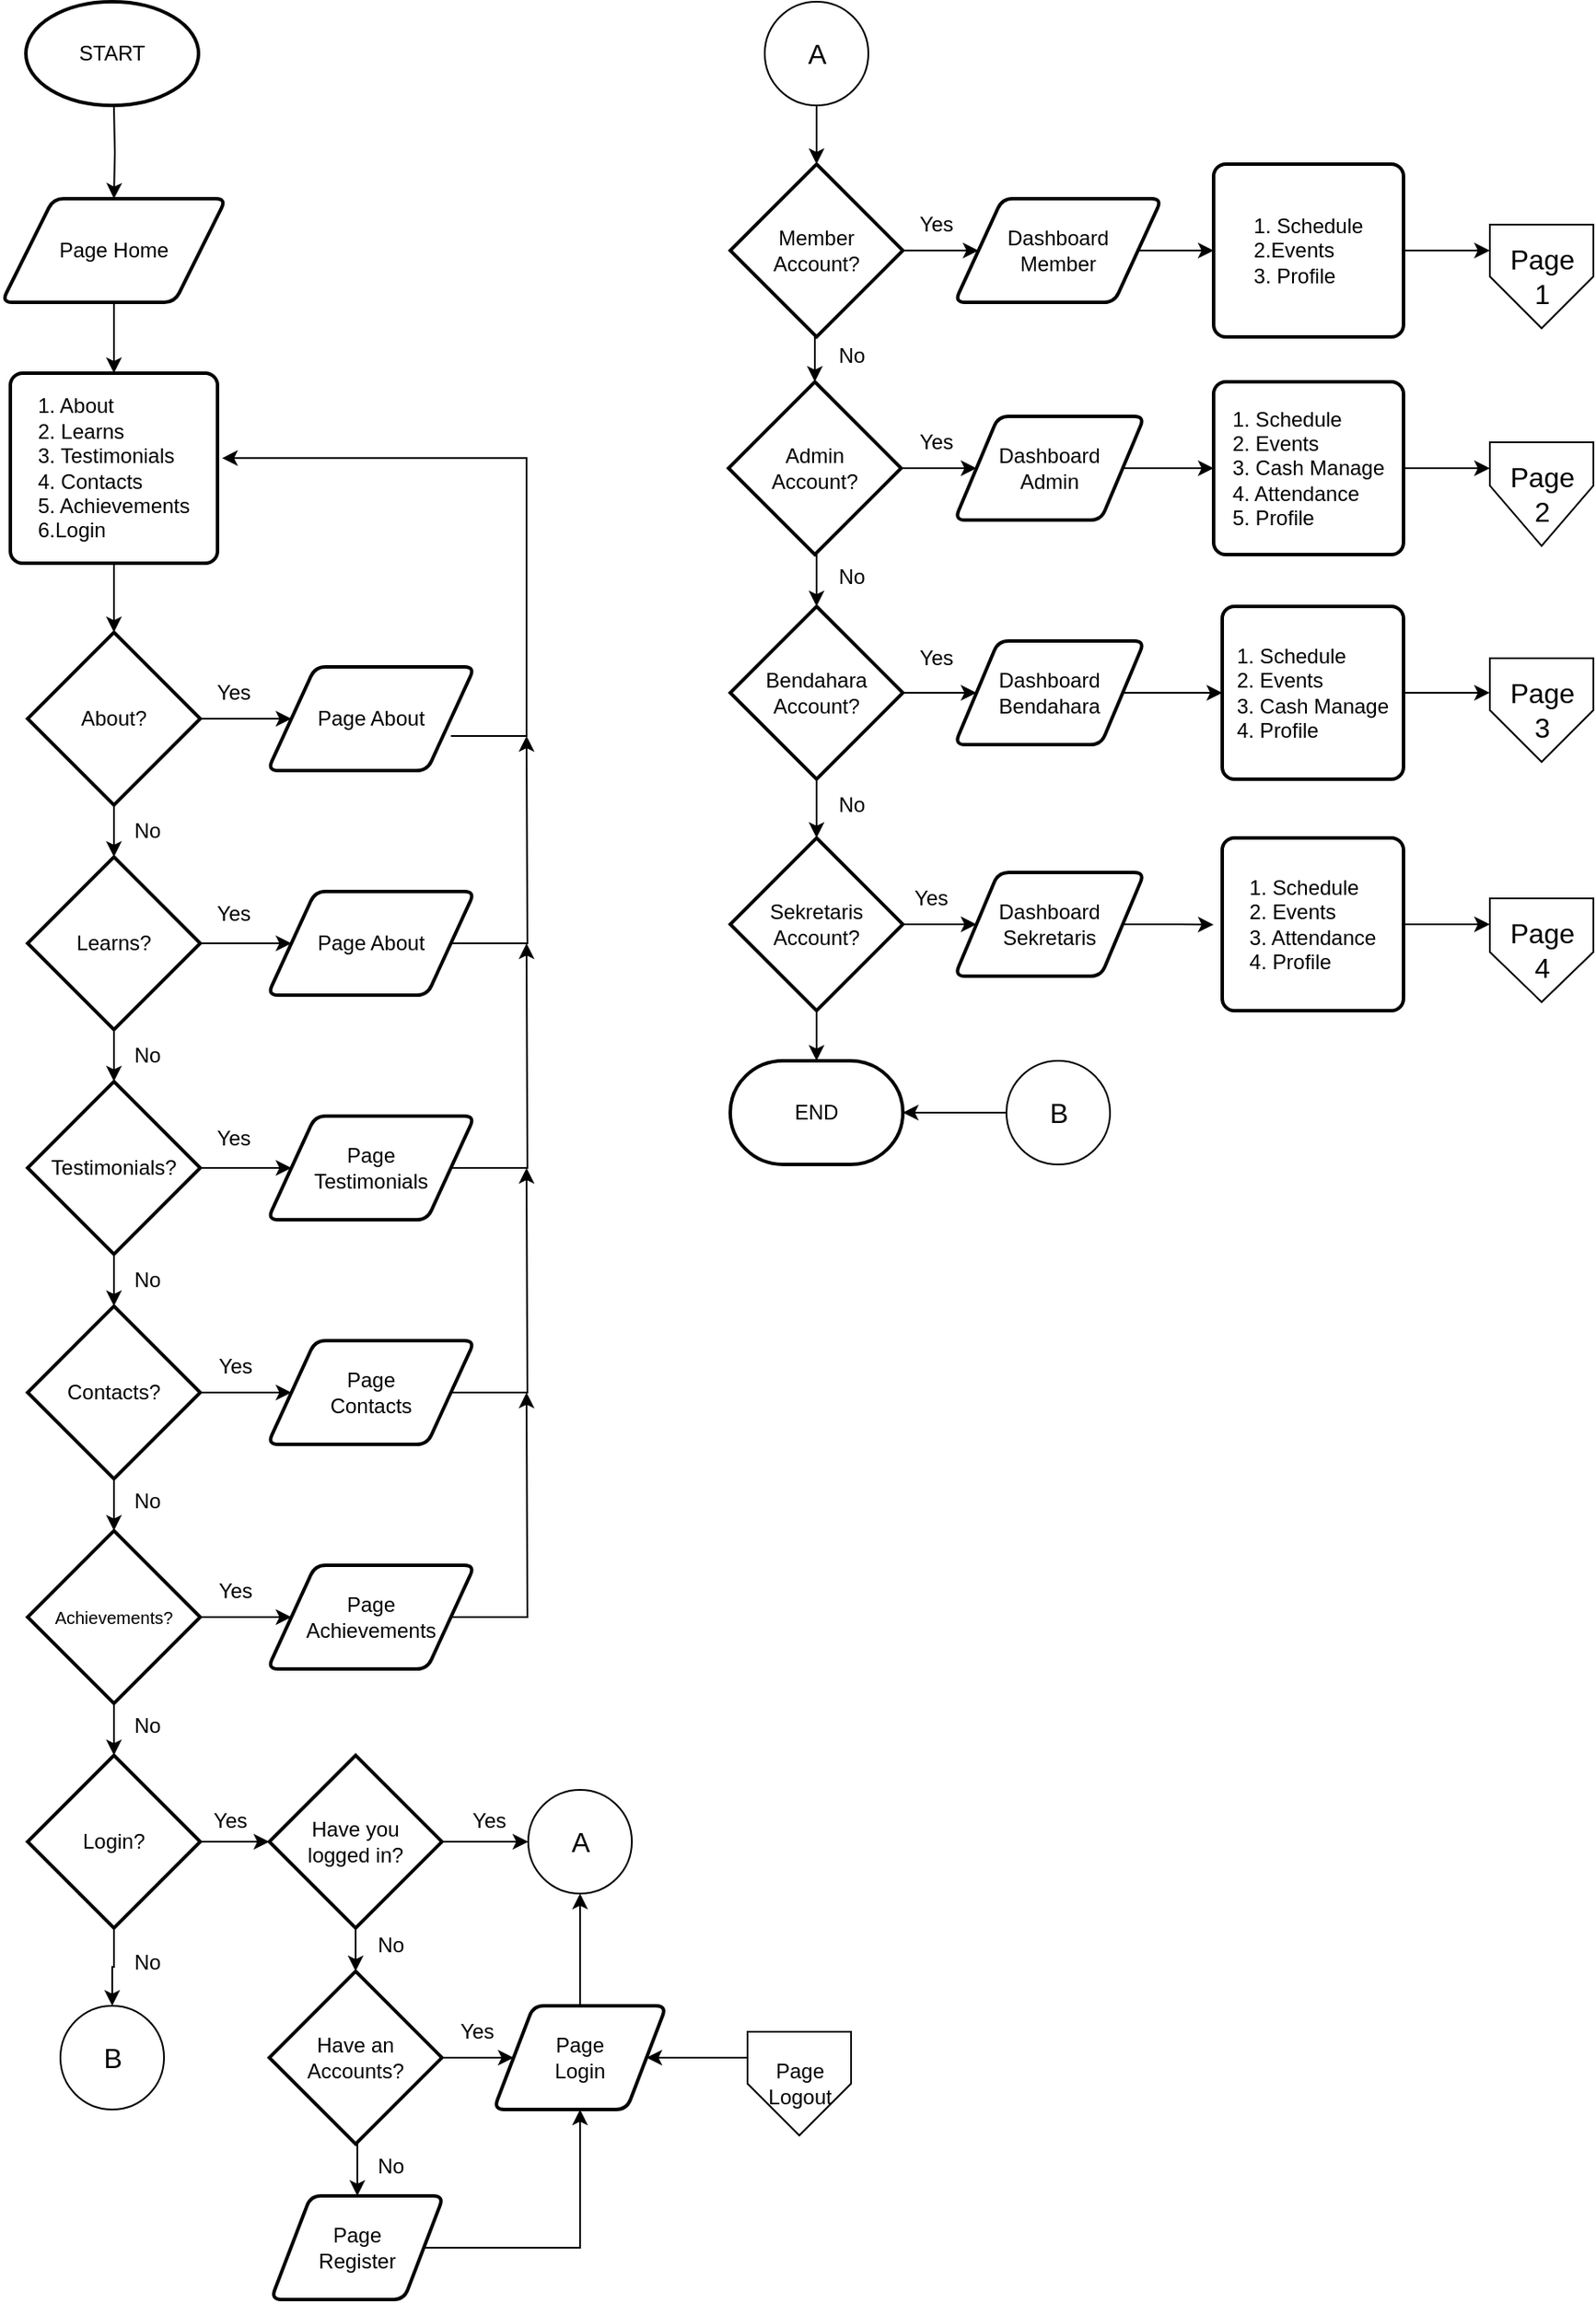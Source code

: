 <mxfile version="24.7.6">
  <diagram name="Page-1" id="wOFecBDlJIVbzIcXYYMD">
    <mxGraphModel dx="1000" dy="582" grid="1" gridSize="10" guides="1" tooltips="1" connect="1" arrows="0" fold="1" page="1" pageScale="1" pageWidth="1169" pageHeight="1654" background="none" math="0" shadow="0">
      <root>
        <mxCell id="0" />
        <mxCell id="1" parent="0" />
        <mxCell id="Z7GuNcyc4GhH8mUC39YF-6" value="" style="edgeStyle=orthogonalEdgeStyle;rounded=0;orthogonalLoop=1;jettySize=auto;html=1;labelBorderColor=none;" parent="1" target="Z7GuNcyc4GhH8mUC39YF-3" edge="1">
          <mxGeometry relative="1" as="geometry">
            <mxPoint x="188" y="220" as="sourcePoint" />
          </mxGeometry>
        </mxCell>
        <mxCell id="Z7GuNcyc4GhH8mUC39YF-1" value="START" style="strokeWidth=2;html=1;shape=mxgraph.flowchart.start_1;whiteSpace=wrap;labelBorderColor=none;" parent="1" vertex="1">
          <mxGeometry x="137" y="160" width="100" height="60" as="geometry" />
        </mxCell>
        <mxCell id="Z7GuNcyc4GhH8mUC39YF-5" value="" style="edgeStyle=orthogonalEdgeStyle;rounded=0;orthogonalLoop=1;jettySize=auto;html=1;labelBorderColor=none;" parent="1" source="Z7GuNcyc4GhH8mUC39YF-3" target="Z7GuNcyc4GhH8mUC39YF-4" edge="1">
          <mxGeometry relative="1" as="geometry" />
        </mxCell>
        <mxCell id="Z7GuNcyc4GhH8mUC39YF-3" value="Page Home" style="shape=parallelogram;html=1;strokeWidth=2;perimeter=parallelogramPerimeter;whiteSpace=wrap;rounded=1;arcSize=12;size=0.23;labelBorderColor=none;" parent="1" vertex="1">
          <mxGeometry x="123" y="274" width="130" height="60" as="geometry" />
        </mxCell>
        <mxCell id="Z7GuNcyc4GhH8mUC39YF-8" value="" style="edgeStyle=orthogonalEdgeStyle;rounded=0;orthogonalLoop=1;jettySize=auto;html=1;labelBorderColor=none;" parent="1" source="Z7GuNcyc4GhH8mUC39YF-4" target="Z7GuNcyc4GhH8mUC39YF-7" edge="1">
          <mxGeometry relative="1" as="geometry" />
        </mxCell>
        <mxCell id="Z7GuNcyc4GhH8mUC39YF-4" value="&lt;div style=&quot;text-align: justify;&quot;&gt;&lt;span style=&quot;background-color: initial;&quot;&gt;1. About&lt;/span&gt;&lt;/div&gt;&lt;div style=&quot;text-align: justify;&quot;&gt;2. Learns&lt;/div&gt;&lt;div style=&quot;text-align: justify;&quot;&gt;3. Testimonials&lt;/div&gt;&lt;div style=&quot;text-align: justify;&quot;&gt;4. Contacts&lt;/div&gt;&lt;div style=&quot;text-align: justify;&quot;&gt;5. Achievements&lt;/div&gt;&lt;div style=&quot;text-align: justify;&quot;&gt;6.Login&lt;/div&gt;" style="rounded=1;whiteSpace=wrap;html=1;absoluteArcSize=1;arcSize=14;strokeWidth=2;labelBorderColor=none;" parent="1" vertex="1">
          <mxGeometry x="128" y="375" width="120" height="110" as="geometry" />
        </mxCell>
        <mxCell id="Z7GuNcyc4GhH8mUC39YF-10" value="" style="edgeStyle=orthogonalEdgeStyle;rounded=0;orthogonalLoop=1;jettySize=auto;html=1;labelBorderColor=none;" parent="1" source="Z7GuNcyc4GhH8mUC39YF-7" target="Z7GuNcyc4GhH8mUC39YF-9" edge="1">
          <mxGeometry relative="1" as="geometry" />
        </mxCell>
        <mxCell id="Z7GuNcyc4GhH8mUC39YF-25" style="edgeStyle=orthogonalEdgeStyle;rounded=0;orthogonalLoop=1;jettySize=auto;html=1;exitX=1;exitY=0.5;exitDx=0;exitDy=0;exitPerimeter=0;entryX=0;entryY=0.5;entryDx=0;entryDy=0;labelBorderColor=none;" parent="1" source="Z7GuNcyc4GhH8mUC39YF-7" target="Z7GuNcyc4GhH8mUC39YF-23" edge="1">
          <mxGeometry relative="1" as="geometry" />
        </mxCell>
        <mxCell id="Z7GuNcyc4GhH8mUC39YF-7" value="About?" style="strokeWidth=2;html=1;shape=mxgraph.flowchart.decision;whiteSpace=wrap;labelBorderColor=none;" parent="1" vertex="1">
          <mxGeometry x="138" y="525" width="100" height="100" as="geometry" />
        </mxCell>
        <mxCell id="Z7GuNcyc4GhH8mUC39YF-13" value="" style="edgeStyle=orthogonalEdgeStyle;rounded=0;orthogonalLoop=1;jettySize=auto;html=1;labelBorderColor=none;" parent="1" source="Z7GuNcyc4GhH8mUC39YF-9" target="Z7GuNcyc4GhH8mUC39YF-12" edge="1">
          <mxGeometry relative="1" as="geometry" />
        </mxCell>
        <mxCell id="Z7GuNcyc4GhH8mUC39YF-31" style="edgeStyle=orthogonalEdgeStyle;rounded=0;orthogonalLoop=1;jettySize=auto;html=1;exitX=1;exitY=0.5;exitDx=0;exitDy=0;exitPerimeter=0;entryX=0;entryY=0.5;entryDx=0;entryDy=0;labelBorderColor=none;" parent="1" source="Z7GuNcyc4GhH8mUC39YF-9" target="Z7GuNcyc4GhH8mUC39YF-30" edge="1">
          <mxGeometry relative="1" as="geometry" />
        </mxCell>
        <mxCell id="Z7GuNcyc4GhH8mUC39YF-9" value="Learns?" style="strokeWidth=2;html=1;shape=mxgraph.flowchart.decision;whiteSpace=wrap;labelBorderColor=none;" parent="1" vertex="1">
          <mxGeometry x="138" y="655" width="100" height="100" as="geometry" />
        </mxCell>
        <mxCell id="Z7GuNcyc4GhH8mUC39YF-11" value="No" style="text;html=1;align=center;verticalAlign=middle;resizable=0;points=[];autosize=1;strokeColor=none;fillColor=none;labelBorderColor=none;" parent="1" vertex="1">
          <mxGeometry x="187" y="625" width="40" height="30" as="geometry" />
        </mxCell>
        <mxCell id="Z7GuNcyc4GhH8mUC39YF-16" value="" style="edgeStyle=orthogonalEdgeStyle;rounded=0;orthogonalLoop=1;jettySize=auto;html=1;labelBorderColor=none;" parent="1" source="Z7GuNcyc4GhH8mUC39YF-12" target="Z7GuNcyc4GhH8mUC39YF-15" edge="1">
          <mxGeometry relative="1" as="geometry" />
        </mxCell>
        <mxCell id="Z7GuNcyc4GhH8mUC39YF-34" style="edgeStyle=orthogonalEdgeStyle;rounded=0;orthogonalLoop=1;jettySize=auto;html=1;exitX=1;exitY=0.5;exitDx=0;exitDy=0;exitPerimeter=0;entryX=0;entryY=0.5;entryDx=0;entryDy=0;labelBorderColor=none;" parent="1" source="Z7GuNcyc4GhH8mUC39YF-12" target="Z7GuNcyc4GhH8mUC39YF-33" edge="1">
          <mxGeometry relative="1" as="geometry" />
        </mxCell>
        <mxCell id="Z7GuNcyc4GhH8mUC39YF-12" value="Testimonials?" style="strokeWidth=2;html=1;shape=mxgraph.flowchart.decision;whiteSpace=wrap;labelBorderColor=none;" parent="1" vertex="1">
          <mxGeometry x="138" y="785" width="100" height="100" as="geometry" />
        </mxCell>
        <mxCell id="Z7GuNcyc4GhH8mUC39YF-14" value="No" style="text;html=1;align=center;verticalAlign=middle;resizable=0;points=[];autosize=1;strokeColor=none;fillColor=none;labelBorderColor=none;" parent="1" vertex="1">
          <mxGeometry x="187" y="755" width="40" height="30" as="geometry" />
        </mxCell>
        <mxCell id="Z7GuNcyc4GhH8mUC39YF-19" value="" style="edgeStyle=orthogonalEdgeStyle;rounded=0;orthogonalLoop=1;jettySize=auto;html=1;labelBorderColor=none;" parent="1" source="Z7GuNcyc4GhH8mUC39YF-15" target="Z7GuNcyc4GhH8mUC39YF-18" edge="1">
          <mxGeometry relative="1" as="geometry" />
        </mxCell>
        <mxCell id="Z7GuNcyc4GhH8mUC39YF-38" style="edgeStyle=orthogonalEdgeStyle;rounded=0;orthogonalLoop=1;jettySize=auto;html=1;exitX=1;exitY=0.5;exitDx=0;exitDy=0;exitPerimeter=0;labelBorderColor=none;" parent="1" source="Z7GuNcyc4GhH8mUC39YF-15" target="Z7GuNcyc4GhH8mUC39YF-36" edge="1">
          <mxGeometry relative="1" as="geometry" />
        </mxCell>
        <mxCell id="Z7GuNcyc4GhH8mUC39YF-15" value="Contacts?" style="strokeWidth=2;html=1;shape=mxgraph.flowchart.decision;whiteSpace=wrap;labelBorderColor=none;" parent="1" vertex="1">
          <mxGeometry x="138" y="915" width="100" height="100" as="geometry" />
        </mxCell>
        <mxCell id="Z7GuNcyc4GhH8mUC39YF-17" value="No" style="text;html=1;align=center;verticalAlign=middle;resizable=0;points=[];autosize=1;strokeColor=none;fillColor=none;labelBorderColor=none;" parent="1" vertex="1">
          <mxGeometry x="187" y="885" width="40" height="30" as="geometry" />
        </mxCell>
        <mxCell id="Z7GuNcyc4GhH8mUC39YF-41" style="edgeStyle=orthogonalEdgeStyle;rounded=0;orthogonalLoop=1;jettySize=auto;html=1;exitX=1;exitY=0.5;exitDx=0;exitDy=0;exitPerimeter=0;entryX=0;entryY=0.5;entryDx=0;entryDy=0;labelBorderColor=none;" parent="1" source="Z7GuNcyc4GhH8mUC39YF-18" target="Z7GuNcyc4GhH8mUC39YF-40" edge="1">
          <mxGeometry relative="1" as="geometry" />
        </mxCell>
        <mxCell id="Z7GuNcyc4GhH8mUC39YF-18" value="&lt;font style=&quot;font-size: 10px;&quot;&gt;Achievements?&lt;/font&gt;" style="strokeWidth=2;html=1;shape=mxgraph.flowchart.decision;whiteSpace=wrap;labelBorderColor=none;" parent="1" vertex="1">
          <mxGeometry x="138" y="1045" width="100" height="100" as="geometry" />
        </mxCell>
        <mxCell id="Z7GuNcyc4GhH8mUC39YF-20" value="No" style="text;html=1;align=center;verticalAlign=middle;resizable=0;points=[];autosize=1;strokeColor=none;fillColor=none;labelBorderColor=none;" parent="1" vertex="1">
          <mxGeometry x="187" y="1013" width="40" height="30" as="geometry" />
        </mxCell>
        <mxCell id="Z7GuNcyc4GhH8mUC39YF-21" value="Login?" style="strokeWidth=2;html=1;shape=mxgraph.flowchart.decision;whiteSpace=wrap;labelBorderColor=none;" parent="1" vertex="1">
          <mxGeometry x="138" y="1175" width="100" height="100" as="geometry" />
        </mxCell>
        <mxCell id="Z7GuNcyc4GhH8mUC39YF-22" style="edgeStyle=orthogonalEdgeStyle;rounded=0;orthogonalLoop=1;jettySize=auto;html=1;exitX=0.5;exitY=1;exitDx=0;exitDy=0;exitPerimeter=0;entryX=0.5;entryY=0;entryDx=0;entryDy=0;entryPerimeter=0;labelBorderColor=none;" parent="1" source="Z7GuNcyc4GhH8mUC39YF-18" target="Z7GuNcyc4GhH8mUC39YF-21" edge="1">
          <mxGeometry relative="1" as="geometry" />
        </mxCell>
        <mxCell id="Z7GuNcyc4GhH8mUC39YF-29" style="edgeStyle=elbowEdgeStyle;rounded=0;orthogonalLoop=1;jettySize=auto;html=1;exitX=1;exitY=0.5;exitDx=0;exitDy=0;entryX=1.022;entryY=0.447;entryDx=0;entryDy=0;entryPerimeter=0;labelBorderColor=none;" parent="1" target="Z7GuNcyc4GhH8mUC39YF-4" edge="1">
          <mxGeometry relative="1" as="geometry">
            <mxPoint x="367" y="425" as="targetPoint" />
            <mxPoint x="383.2" y="585" as="sourcePoint" />
            <Array as="points">
              <mxPoint x="427" y="505" />
            </Array>
          </mxGeometry>
        </mxCell>
        <mxCell id="Z7GuNcyc4GhH8mUC39YF-23" value="Page About" style="shape=parallelogram;html=1;strokeWidth=2;perimeter=parallelogramPerimeter;whiteSpace=wrap;rounded=1;arcSize=12;size=0.23;labelBorderColor=none;" parent="1" vertex="1">
          <mxGeometry x="277" y="545" width="120" height="60" as="geometry" />
        </mxCell>
        <mxCell id="Z7GuNcyc4GhH8mUC39YF-26" value="Yes" style="text;html=1;align=center;verticalAlign=middle;resizable=0;points=[];autosize=1;strokeColor=none;fillColor=none;labelBorderColor=none;" parent="1" vertex="1">
          <mxGeometry x="237" y="545" width="40" height="30" as="geometry" />
        </mxCell>
        <mxCell id="Z7GuNcyc4GhH8mUC39YF-32" style="edgeStyle=orthogonalEdgeStyle;rounded=0;orthogonalLoop=1;jettySize=auto;html=1;exitX=1;exitY=0.5;exitDx=0;exitDy=0;labelBorderColor=none;" parent="1" source="Z7GuNcyc4GhH8mUC39YF-30" edge="1">
          <mxGeometry relative="1" as="geometry">
            <mxPoint x="427" y="585" as="targetPoint" />
          </mxGeometry>
        </mxCell>
        <mxCell id="Z7GuNcyc4GhH8mUC39YF-30" value="Page About" style="shape=parallelogram;html=1;strokeWidth=2;perimeter=parallelogramPerimeter;whiteSpace=wrap;rounded=1;arcSize=12;size=0.23;labelBorderColor=none;" parent="1" vertex="1">
          <mxGeometry x="277" y="675" width="120" height="60" as="geometry" />
        </mxCell>
        <mxCell id="Z7GuNcyc4GhH8mUC39YF-35" style="edgeStyle=orthogonalEdgeStyle;rounded=0;orthogonalLoop=1;jettySize=auto;html=1;exitX=1;exitY=0.5;exitDx=0;exitDy=0;labelBorderColor=none;" parent="1" source="Z7GuNcyc4GhH8mUC39YF-33" edge="1">
          <mxGeometry relative="1" as="geometry">
            <mxPoint x="427" y="705" as="targetPoint" />
          </mxGeometry>
        </mxCell>
        <mxCell id="Z7GuNcyc4GhH8mUC39YF-33" value="Page&lt;div&gt;Testimonials&lt;/div&gt;" style="shape=parallelogram;html=1;strokeWidth=2;perimeter=parallelogramPerimeter;whiteSpace=wrap;rounded=1;arcSize=12;size=0.23;labelBorderColor=none;" parent="1" vertex="1">
          <mxGeometry x="277" y="805" width="120" height="60" as="geometry" />
        </mxCell>
        <mxCell id="Z7GuNcyc4GhH8mUC39YF-39" style="edgeStyle=orthogonalEdgeStyle;rounded=0;orthogonalLoop=1;jettySize=auto;html=1;exitX=1;exitY=0.5;exitDx=0;exitDy=0;labelBorderColor=none;" parent="1" source="Z7GuNcyc4GhH8mUC39YF-36" edge="1">
          <mxGeometry relative="1" as="geometry">
            <mxPoint x="427" y="835" as="targetPoint" />
          </mxGeometry>
        </mxCell>
        <mxCell id="Z7GuNcyc4GhH8mUC39YF-36" value="Page&lt;div&gt;Contacts&lt;/div&gt;" style="shape=parallelogram;html=1;strokeWidth=2;perimeter=parallelogramPerimeter;whiteSpace=wrap;rounded=1;arcSize=12;size=0.23;labelBorderColor=none;" parent="1" vertex="1">
          <mxGeometry x="277" y="935" width="120" height="60" as="geometry" />
        </mxCell>
        <mxCell id="Z7GuNcyc4GhH8mUC39YF-42" style="edgeStyle=orthogonalEdgeStyle;rounded=0;orthogonalLoop=1;jettySize=auto;html=1;exitX=1;exitY=0.5;exitDx=0;exitDy=0;labelBorderColor=none;" parent="1" source="Z7GuNcyc4GhH8mUC39YF-40" edge="1">
          <mxGeometry relative="1" as="geometry">
            <mxPoint x="427" y="965" as="targetPoint" />
          </mxGeometry>
        </mxCell>
        <mxCell id="Z7GuNcyc4GhH8mUC39YF-40" value="Page&lt;div&gt;Achievements&lt;/div&gt;" style="shape=parallelogram;html=1;strokeWidth=2;perimeter=parallelogramPerimeter;whiteSpace=wrap;rounded=1;arcSize=12;size=0.23;labelBorderColor=none;" parent="1" vertex="1">
          <mxGeometry x="277" y="1065" width="120" height="60" as="geometry" />
        </mxCell>
        <mxCell id="K-VxU4fRmzj4R5okDVpe-3" style="edgeStyle=orthogonalEdgeStyle;rounded=0;orthogonalLoop=1;jettySize=auto;html=1;exitX=1;exitY=0.5;exitDx=0;exitDy=0;exitPerimeter=0;labelBorderColor=none;" parent="1" source="Z7GuNcyc4GhH8mUC39YF-43" target="K-VxU4fRmzj4R5okDVpe-2" edge="1">
          <mxGeometry relative="1" as="geometry" />
        </mxCell>
        <mxCell id="K-VxU4fRmzj4R5okDVpe-6" style="edgeStyle=orthogonalEdgeStyle;rounded=0;orthogonalLoop=1;jettySize=auto;html=1;exitX=0.5;exitY=1;exitDx=0;exitDy=0;exitPerimeter=0;entryX=0.5;entryY=0;entryDx=0;entryDy=0;labelBorderColor=none;" parent="1" source="Z7GuNcyc4GhH8mUC39YF-43" target="K-VxU4fRmzj4R5okDVpe-5" edge="1">
          <mxGeometry relative="1" as="geometry" />
        </mxCell>
        <mxCell id="Z7GuNcyc4GhH8mUC39YF-43" value="&lt;font style=&quot;font-size: 12px;&quot;&gt;Have an&lt;/font&gt;&lt;div&gt;&lt;font style=&quot;font-size: 12px;&quot;&gt;Accounts?&lt;/font&gt;&lt;/div&gt;" style="strokeWidth=2;html=1;shape=mxgraph.flowchart.decision;whiteSpace=wrap;labelBorderColor=none;" parent="1" vertex="1">
          <mxGeometry x="278" y="1300" width="100" height="100" as="geometry" />
        </mxCell>
        <mxCell id="Z7GuNcyc4GhH8mUC39YF-45" value="No" style="text;html=1;align=center;verticalAlign=middle;resizable=0;points=[];autosize=1;strokeColor=none;fillColor=none;labelBorderColor=none;" parent="1" vertex="1">
          <mxGeometry x="187" y="1143" width="40" height="30" as="geometry" />
        </mxCell>
        <mxCell id="Z7GuNcyc4GhH8mUC39YF-46" value="Yes" style="text;html=1;align=center;verticalAlign=middle;resizable=0;points=[];autosize=1;strokeColor=none;fillColor=none;labelBorderColor=none;" parent="1" vertex="1">
          <mxGeometry x="237" y="673" width="40" height="30" as="geometry" />
        </mxCell>
        <mxCell id="Z7GuNcyc4GhH8mUC39YF-47" value="Yes" style="text;html=1;align=center;verticalAlign=middle;resizable=0;points=[];autosize=1;strokeColor=none;fillColor=none;labelBorderColor=none;" parent="1" vertex="1">
          <mxGeometry x="237" y="803" width="40" height="30" as="geometry" />
        </mxCell>
        <mxCell id="Z7GuNcyc4GhH8mUC39YF-48" value="Yes" style="text;html=1;align=center;verticalAlign=middle;resizable=0;points=[];autosize=1;strokeColor=none;fillColor=none;labelBorderColor=none;" parent="1" vertex="1">
          <mxGeometry x="238" y="935" width="40" height="30" as="geometry" />
        </mxCell>
        <mxCell id="Z7GuNcyc4GhH8mUC39YF-49" value="Yes" style="text;html=1;align=center;verticalAlign=middle;resizable=0;points=[];autosize=1;strokeColor=none;fillColor=none;labelBorderColor=none;" parent="1" vertex="1">
          <mxGeometry x="238" y="1065" width="40" height="30" as="geometry" />
        </mxCell>
        <mxCell id="K-VxU4fRmzj4R5okDVpe-2" value="Page&lt;div&gt;Login&lt;/div&gt;" style="shape=parallelogram;html=1;strokeWidth=2;perimeter=parallelogramPerimeter;whiteSpace=wrap;rounded=1;arcSize=12;size=0.23;labelBorderColor=none;" parent="1" vertex="1">
          <mxGeometry x="408" y="1320" width="100" height="60" as="geometry" />
        </mxCell>
        <mxCell id="K-VxU4fRmzj4R5okDVpe-4" value="Yes" style="text;html=1;align=center;verticalAlign=middle;resizable=0;points=[];autosize=1;strokeColor=none;fillColor=none;labelBorderColor=none;" parent="1" vertex="1">
          <mxGeometry x="378" y="1320" width="40" height="30" as="geometry" />
        </mxCell>
        <mxCell id="K-VxU4fRmzj4R5okDVpe-32" style="edgeStyle=orthogonalEdgeStyle;rounded=0;orthogonalLoop=1;jettySize=auto;html=1;exitX=1;exitY=0.5;exitDx=0;exitDy=0;entryX=0.5;entryY=1;entryDx=0;entryDy=0;labelBorderColor=none;" parent="1" source="K-VxU4fRmzj4R5okDVpe-5" target="K-VxU4fRmzj4R5okDVpe-2" edge="1">
          <mxGeometry relative="1" as="geometry">
            <mxPoint x="416" y="1460.385" as="targetPoint" />
          </mxGeometry>
        </mxCell>
        <mxCell id="K-VxU4fRmzj4R5okDVpe-5" value="Page&lt;div&gt;Register&lt;/div&gt;" style="shape=parallelogram;html=1;strokeWidth=2;perimeter=parallelogramPerimeter;whiteSpace=wrap;rounded=1;arcSize=12;size=0.23;labelBorderColor=none;" parent="1" vertex="1">
          <mxGeometry x="279" y="1430" width="100" height="60" as="geometry" />
        </mxCell>
        <mxCell id="K-VxU4fRmzj4R5okDVpe-8" value="No" style="text;html=1;align=center;verticalAlign=middle;resizable=0;points=[];autosize=1;strokeColor=none;fillColor=none;labelBorderColor=none;" parent="1" vertex="1">
          <mxGeometry x="328" y="1398" width="40" height="30" as="geometry" />
        </mxCell>
        <mxCell id="K-VxU4fRmzj4R5okDVpe-10" value="&lt;font style=&quot;font-size: 16px;&quot;&gt;A&lt;/font&gt;" style="verticalLabelPosition=middle;verticalAlign=middle;html=1;shape=mxgraph.flowchart.on-page_reference;labelPosition=center;align=center;labelBorderColor=none;" parent="1" vertex="1">
          <mxGeometry x="428" y="1195" width="60" height="60" as="geometry" />
        </mxCell>
        <mxCell id="K-VxU4fRmzj4R5okDVpe-13" style="edgeStyle=orthogonalEdgeStyle;rounded=0;orthogonalLoop=1;jettySize=auto;html=1;exitX=0.5;exitY=0;exitDx=0;exitDy=0;entryX=0.5;entryY=1;entryDx=0;entryDy=0;entryPerimeter=0;labelBorderColor=none;" parent="1" source="K-VxU4fRmzj4R5okDVpe-2" target="K-VxU4fRmzj4R5okDVpe-10" edge="1">
          <mxGeometry relative="1" as="geometry" />
        </mxCell>
        <mxCell id="K-VxU4fRmzj4R5okDVpe-14" value="&lt;font style=&quot;font-size: 16px;&quot;&gt;A&lt;/font&gt;" style="verticalLabelPosition=middle;verticalAlign=middle;html=1;shape=mxgraph.flowchart.on-page_reference;labelPosition=center;align=center;labelBorderColor=none;" parent="1" vertex="1">
          <mxGeometry x="565" y="160" width="60" height="60" as="geometry" />
        </mxCell>
        <mxCell id="K-VxU4fRmzj4R5okDVpe-19" style="edgeStyle=orthogonalEdgeStyle;rounded=0;orthogonalLoop=1;jettySize=auto;html=1;exitX=1;exitY=0.5;exitDx=0;exitDy=0;exitPerimeter=0;entryX=0;entryY=0.5;entryDx=0;entryDy=0;labelBorderColor=none;" parent="1" source="K-VxU4fRmzj4R5okDVpe-16" target="K-VxU4fRmzj4R5okDVpe-18" edge="1">
          <mxGeometry relative="1" as="geometry" />
        </mxCell>
        <mxCell id="K-VxU4fRmzj4R5okDVpe-16" value="Member&lt;div&gt;Account?&lt;/div&gt;" style="strokeWidth=2;html=1;shape=mxgraph.flowchart.decision;whiteSpace=wrap;labelBorderColor=none;" parent="1" vertex="1">
          <mxGeometry x="545" y="254" width="100" height="100" as="geometry" />
        </mxCell>
        <mxCell id="K-VxU4fRmzj4R5okDVpe-17" style="edgeStyle=orthogonalEdgeStyle;rounded=0;orthogonalLoop=1;jettySize=auto;html=1;exitX=0.5;exitY=1;exitDx=0;exitDy=0;exitPerimeter=0;entryX=0.5;entryY=0;entryDx=0;entryDy=0;entryPerimeter=0;labelBorderColor=none;" parent="1" source="K-VxU4fRmzj4R5okDVpe-14" target="K-VxU4fRmzj4R5okDVpe-16" edge="1">
          <mxGeometry relative="1" as="geometry" />
        </mxCell>
        <mxCell id="K-VxU4fRmzj4R5okDVpe-22" style="edgeStyle=orthogonalEdgeStyle;rounded=0;orthogonalLoop=1;jettySize=auto;html=1;exitX=1;exitY=0.5;exitDx=0;exitDy=0;entryX=0;entryY=0.5;entryDx=0;entryDy=0;labelBorderColor=none;" parent="1" source="K-VxU4fRmzj4R5okDVpe-18" target="K-VxU4fRmzj4R5okDVpe-21" edge="1">
          <mxGeometry relative="1" as="geometry" />
        </mxCell>
        <mxCell id="K-VxU4fRmzj4R5okDVpe-18" value="&lt;div&gt;Dashboard&lt;/div&gt;&lt;div&gt;Member&lt;/div&gt;" style="shape=parallelogram;html=1;strokeWidth=2;perimeter=parallelogramPerimeter;whiteSpace=wrap;rounded=1;arcSize=12;size=0.23;labelBorderColor=none;" parent="1" vertex="1">
          <mxGeometry x="675" y="274" width="120" height="60" as="geometry" />
        </mxCell>
        <mxCell id="K-VxU4fRmzj4R5okDVpe-20" value="Yes" style="text;html=1;align=center;verticalAlign=middle;resizable=0;points=[];autosize=1;strokeColor=none;fillColor=none;labelBorderColor=none;" parent="1" vertex="1">
          <mxGeometry x="644" y="274" width="40" height="30" as="geometry" />
        </mxCell>
        <mxCell id="S5sTAT7ZZBU8H_Rt4JTI-24" style="edgeStyle=orthogonalEdgeStyle;rounded=0;orthogonalLoop=1;jettySize=auto;html=1;exitX=1;exitY=0.5;exitDx=0;exitDy=0;entryX=0;entryY=0.25;entryDx=0;entryDy=0;labelBorderColor=none;" parent="1" source="K-VxU4fRmzj4R5okDVpe-21" target="S5sTAT7ZZBU8H_Rt4JTI-14" edge="1">
          <mxGeometry relative="1" as="geometry" />
        </mxCell>
        <mxCell id="K-VxU4fRmzj4R5okDVpe-21" value="&lt;div style=&quot;text-align: justify;&quot;&gt;&lt;span style=&quot;background-color: initial;&quot;&gt;1. Schedule&lt;/span&gt;&lt;/div&gt;&lt;div style=&quot;text-align: justify;&quot;&gt;2.Events&lt;/div&gt;&lt;div style=&quot;text-align: justify;&quot;&gt;3. Profile&lt;/div&gt;" style="rounded=1;whiteSpace=wrap;html=1;absoluteArcSize=1;arcSize=14;strokeWidth=2;labelBorderColor=none;" parent="1" vertex="1">
          <mxGeometry x="825" y="254" width="110" height="100" as="geometry" />
        </mxCell>
        <mxCell id="K-VxU4fRmzj4R5okDVpe-28" style="edgeStyle=orthogonalEdgeStyle;rounded=0;orthogonalLoop=1;jettySize=auto;html=1;exitX=1;exitY=0.5;exitDx=0;exitDy=0;exitPerimeter=0;entryX=0;entryY=0.5;entryDx=0;entryDy=0;labelBorderColor=none;" parent="1" source="K-VxU4fRmzj4R5okDVpe-23" target="K-VxU4fRmzj4R5okDVpe-26" edge="1">
          <mxGeometry relative="1" as="geometry" />
        </mxCell>
        <mxCell id="K-VxU4fRmzj4R5okDVpe-23" value="Admin&lt;div&gt;Account?&lt;/div&gt;" style="strokeWidth=2;html=1;shape=mxgraph.flowchart.decision;whiteSpace=wrap;labelBorderColor=none;" parent="1" vertex="1">
          <mxGeometry x="544" y="380" width="100" height="100" as="geometry" />
        </mxCell>
        <mxCell id="K-VxU4fRmzj4R5okDVpe-24" style="edgeStyle=orthogonalEdgeStyle;rounded=0;orthogonalLoop=1;jettySize=auto;html=1;exitX=0.5;exitY=1;exitDx=0;exitDy=0;exitPerimeter=0;entryX=0.5;entryY=0;entryDx=0;entryDy=0;entryPerimeter=0;labelBorderColor=none;" parent="1" source="K-VxU4fRmzj4R5okDVpe-16" target="K-VxU4fRmzj4R5okDVpe-23" edge="1">
          <mxGeometry relative="1" as="geometry" />
        </mxCell>
        <mxCell id="K-VxU4fRmzj4R5okDVpe-25" value="No" style="text;html=1;align=center;verticalAlign=middle;resizable=0;points=[];autosize=1;strokeColor=none;fillColor=none;labelBorderColor=none;" parent="1" vertex="1">
          <mxGeometry x="595" y="350" width="40" height="30" as="geometry" />
        </mxCell>
        <mxCell id="K-VxU4fRmzj4R5okDVpe-31" style="edgeStyle=orthogonalEdgeStyle;rounded=0;orthogonalLoop=1;jettySize=auto;html=1;exitX=1;exitY=0.5;exitDx=0;exitDy=0;entryX=0;entryY=0.5;entryDx=0;entryDy=0;labelBorderColor=none;" parent="1" source="K-VxU4fRmzj4R5okDVpe-26" target="K-VxU4fRmzj4R5okDVpe-30" edge="1">
          <mxGeometry relative="1" as="geometry" />
        </mxCell>
        <mxCell id="K-VxU4fRmzj4R5okDVpe-26" value="Dashboard&lt;div&gt;Admin&lt;/div&gt;" style="shape=parallelogram;html=1;strokeWidth=2;perimeter=parallelogramPerimeter;whiteSpace=wrap;rounded=1;arcSize=12;size=0.23;labelBorderColor=none;" parent="1" vertex="1">
          <mxGeometry x="675" y="400" width="110" height="60" as="geometry" />
        </mxCell>
        <mxCell id="K-VxU4fRmzj4R5okDVpe-29" value="Yes" style="text;html=1;align=center;verticalAlign=middle;resizable=0;points=[];autosize=1;strokeColor=none;fillColor=none;labelBorderColor=none;" parent="1" vertex="1">
          <mxGeometry x="644" y="400" width="40" height="30" as="geometry" />
        </mxCell>
        <mxCell id="S5sTAT7ZZBU8H_Rt4JTI-23" style="edgeStyle=orthogonalEdgeStyle;rounded=0;orthogonalLoop=1;jettySize=auto;html=1;exitX=1;exitY=0.5;exitDx=0;exitDy=0;entryX=0;entryY=0.25;entryDx=0;entryDy=0;labelBorderColor=none;" parent="1" source="K-VxU4fRmzj4R5okDVpe-30" target="S5sTAT7ZZBU8H_Rt4JTI-16" edge="1">
          <mxGeometry relative="1" as="geometry" />
        </mxCell>
        <mxCell id="K-VxU4fRmzj4R5okDVpe-30" value="&lt;div style=&quot;text-align: justify;&quot;&gt;&lt;span style=&quot;background-color: initial;&quot;&gt;1. Schedule&lt;/span&gt;&lt;/div&gt;&lt;div style=&quot;text-align: justify;&quot;&gt;2. Events&lt;/div&gt;&lt;div style=&quot;text-align: justify;&quot;&gt;3. Cash Manage&lt;/div&gt;&lt;div style=&quot;text-align: justify;&quot;&gt;4. Attendance&lt;/div&gt;&lt;div style=&quot;text-align: justify;&quot;&gt;5. Profile&lt;/div&gt;" style="rounded=1;whiteSpace=wrap;html=1;absoluteArcSize=1;arcSize=14;strokeWidth=2;labelBorderColor=none;" parent="1" vertex="1">
          <mxGeometry x="825" y="380" width="110" height="100" as="geometry" />
        </mxCell>
        <mxCell id="K-VxU4fRmzj4R5okDVpe-37" style="edgeStyle=orthogonalEdgeStyle;rounded=0;orthogonalLoop=1;jettySize=auto;html=1;exitX=1;exitY=0.5;exitDx=0;exitDy=0;exitPerimeter=0;entryX=0;entryY=0.5;entryDx=0;entryDy=0;labelBorderColor=none;" parent="1" source="K-VxU4fRmzj4R5okDVpe-33" target="K-VxU4fRmzj4R5okDVpe-36" edge="1">
          <mxGeometry relative="1" as="geometry" />
        </mxCell>
        <mxCell id="K-VxU4fRmzj4R5okDVpe-33" value="Bendahara&lt;div&gt;Account?&lt;/div&gt;" style="strokeWidth=2;html=1;shape=mxgraph.flowchart.decision;whiteSpace=wrap;labelBorderColor=none;" parent="1" vertex="1">
          <mxGeometry x="545" y="510" width="100" height="100" as="geometry" />
        </mxCell>
        <mxCell id="K-VxU4fRmzj4R5okDVpe-34" style="edgeStyle=orthogonalEdgeStyle;rounded=0;orthogonalLoop=1;jettySize=auto;html=1;exitX=0.5;exitY=1;exitDx=0;exitDy=0;exitPerimeter=0;entryX=0.5;entryY=0;entryDx=0;entryDy=0;entryPerimeter=0;labelBorderColor=none;" parent="1" source="K-VxU4fRmzj4R5okDVpe-23" target="K-VxU4fRmzj4R5okDVpe-33" edge="1">
          <mxGeometry relative="1" as="geometry" />
        </mxCell>
        <mxCell id="K-VxU4fRmzj4R5okDVpe-35" value="No" style="text;html=1;align=center;verticalAlign=middle;resizable=0;points=[];autosize=1;strokeColor=none;fillColor=none;labelBorderColor=none;" parent="1" vertex="1">
          <mxGeometry x="595" y="478" width="40" height="30" as="geometry" />
        </mxCell>
        <mxCell id="K-VxU4fRmzj4R5okDVpe-39" style="edgeStyle=orthogonalEdgeStyle;rounded=0;orthogonalLoop=1;jettySize=auto;html=1;exitX=1;exitY=0.5;exitDx=0;exitDy=0;entryX=0;entryY=0.5;entryDx=0;entryDy=0;labelBorderColor=none;" parent="1" source="K-VxU4fRmzj4R5okDVpe-36" target="K-VxU4fRmzj4R5okDVpe-38" edge="1">
          <mxGeometry relative="1" as="geometry" />
        </mxCell>
        <mxCell id="K-VxU4fRmzj4R5okDVpe-36" value="Dashboard&lt;div&gt;Bendahara&lt;/div&gt;" style="shape=parallelogram;html=1;strokeWidth=2;perimeter=parallelogramPerimeter;whiteSpace=wrap;rounded=1;arcSize=12;size=0.23;labelBorderColor=none;" parent="1" vertex="1">
          <mxGeometry x="675" y="530" width="110" height="60" as="geometry" />
        </mxCell>
        <mxCell id="K-VxU4fRmzj4R5okDVpe-38" value="&lt;div style=&quot;text-align: justify;&quot;&gt;&lt;span style=&quot;background-color: initial;&quot;&gt;1. Schedule&lt;/span&gt;&lt;/div&gt;&lt;div style=&quot;text-align: justify;&quot;&gt;2. Events&lt;/div&gt;&lt;div style=&quot;text-align: justify;&quot;&gt;3. Cash Manage&lt;/div&gt;&lt;div style=&quot;text-align: justify;&quot;&gt;4. Profile&lt;/div&gt;" style="rounded=1;whiteSpace=wrap;html=1;absoluteArcSize=1;arcSize=14;strokeWidth=2;labelBorderColor=none;" parent="1" vertex="1">
          <mxGeometry x="830" y="510" width="105" height="100" as="geometry" />
        </mxCell>
        <mxCell id="K-VxU4fRmzj4R5okDVpe-45" style="edgeStyle=orthogonalEdgeStyle;rounded=0;orthogonalLoop=1;jettySize=auto;html=1;exitX=1;exitY=0.5;exitDx=0;exitDy=0;exitPerimeter=0;entryX=0;entryY=0.5;entryDx=0;entryDy=0;labelBorderColor=none;" parent="1" source="K-VxU4fRmzj4R5okDVpe-40" target="K-VxU4fRmzj4R5okDVpe-44" edge="1">
          <mxGeometry relative="1" as="geometry" />
        </mxCell>
        <mxCell id="K-VxU4fRmzj4R5okDVpe-40" value="Sekretaris&lt;div&gt;Account?&lt;/div&gt;" style="strokeWidth=2;html=1;shape=mxgraph.flowchart.decision;whiteSpace=wrap;labelBorderColor=none;" parent="1" vertex="1">
          <mxGeometry x="545" y="644" width="100" height="100" as="geometry" />
        </mxCell>
        <mxCell id="K-VxU4fRmzj4R5okDVpe-41" style="edgeStyle=orthogonalEdgeStyle;rounded=0;orthogonalLoop=1;jettySize=auto;html=1;exitX=0.5;exitY=1;exitDx=0;exitDy=0;exitPerimeter=0;entryX=0.5;entryY=0;entryDx=0;entryDy=0;entryPerimeter=0;labelBorderColor=none;" parent="1" source="K-VxU4fRmzj4R5okDVpe-33" target="K-VxU4fRmzj4R5okDVpe-40" edge="1">
          <mxGeometry relative="1" as="geometry" />
        </mxCell>
        <mxCell id="K-VxU4fRmzj4R5okDVpe-42" value="No" style="text;html=1;align=center;verticalAlign=middle;resizable=0;points=[];autosize=1;strokeColor=none;fillColor=none;labelBorderColor=none;" parent="1" vertex="1">
          <mxGeometry x="595" y="610" width="40" height="30" as="geometry" />
        </mxCell>
        <mxCell id="K-VxU4fRmzj4R5okDVpe-43" value="Yes" style="text;html=1;align=center;verticalAlign=middle;resizable=0;points=[];autosize=1;strokeColor=none;fillColor=none;labelBorderColor=none;" parent="1" vertex="1">
          <mxGeometry x="644" y="525" width="40" height="30" as="geometry" />
        </mxCell>
        <mxCell id="K-VxU4fRmzj4R5okDVpe-48" style="edgeStyle=orthogonalEdgeStyle;rounded=0;orthogonalLoop=1;jettySize=auto;html=1;exitX=1;exitY=0.5;exitDx=0;exitDy=0;labelBorderColor=none;" parent="1" source="K-VxU4fRmzj4R5okDVpe-44" edge="1">
          <mxGeometry relative="1" as="geometry">
            <mxPoint x="825" y="694.19" as="targetPoint" />
          </mxGeometry>
        </mxCell>
        <mxCell id="K-VxU4fRmzj4R5okDVpe-44" value="&lt;div&gt;Dashboard&lt;/div&gt;&lt;div&gt;Sekretaris&lt;/div&gt;" style="shape=parallelogram;html=1;strokeWidth=2;perimeter=parallelogramPerimeter;whiteSpace=wrap;rounded=1;arcSize=12;size=0.23;labelBorderColor=none;" parent="1" vertex="1">
          <mxGeometry x="675" y="664" width="110" height="60" as="geometry" />
        </mxCell>
        <mxCell id="K-VxU4fRmzj4R5okDVpe-46" value="Yes" style="text;html=1;align=center;verticalAlign=middle;resizable=0;points=[];autosize=1;strokeColor=none;fillColor=none;labelBorderColor=none;" parent="1" vertex="1">
          <mxGeometry x="641" y="664" width="40" height="30" as="geometry" />
        </mxCell>
        <mxCell id="S5sTAT7ZZBU8H_Rt4JTI-21" style="edgeStyle=orthogonalEdgeStyle;rounded=0;orthogonalLoop=1;jettySize=auto;html=1;exitX=1;exitY=0.5;exitDx=0;exitDy=0;entryX=0;entryY=0.25;entryDx=0;entryDy=0;labelBorderColor=none;" parent="1" source="K-VxU4fRmzj4R5okDVpe-47" target="S5sTAT7ZZBU8H_Rt4JTI-20" edge="1">
          <mxGeometry relative="1" as="geometry" />
        </mxCell>
        <mxCell id="K-VxU4fRmzj4R5okDVpe-47" value="&lt;div style=&quot;text-align: justify;&quot;&gt;&lt;span style=&quot;background-color: initial;&quot;&gt;1. Schedule&lt;/span&gt;&lt;/div&gt;&lt;div style=&quot;text-align: justify;&quot;&gt;2. Events&lt;/div&gt;&lt;div style=&quot;text-align: justify;&quot;&gt;3. Attendance&lt;/div&gt;&lt;div style=&quot;text-align: justify;&quot;&gt;4. Profile&lt;/div&gt;" style="rounded=1;whiteSpace=wrap;html=1;absoluteArcSize=1;arcSize=14;strokeWidth=2;labelBorderColor=none;" parent="1" vertex="1">
          <mxGeometry x="830" y="644" width="105" height="100" as="geometry" />
        </mxCell>
        <mxCell id="S5sTAT7ZZBU8H_Rt4JTI-1" value="END" style="strokeWidth=2;html=1;shape=mxgraph.flowchart.terminator;whiteSpace=wrap;labelBorderColor=none;" parent="1" vertex="1">
          <mxGeometry x="545" y="773" width="100" height="60" as="geometry" />
        </mxCell>
        <mxCell id="S5sTAT7ZZBU8H_Rt4JTI-2" style="edgeStyle=orthogonalEdgeStyle;rounded=0;orthogonalLoop=1;jettySize=auto;html=1;exitX=0.5;exitY=1;exitDx=0;exitDy=0;exitPerimeter=0;entryX=0.5;entryY=0;entryDx=0;entryDy=0;entryPerimeter=0;labelBorderColor=none;" parent="1" source="K-VxU4fRmzj4R5okDVpe-40" target="S5sTAT7ZZBU8H_Rt4JTI-1" edge="1">
          <mxGeometry relative="1" as="geometry" />
        </mxCell>
        <mxCell id="S5sTAT7ZZBU8H_Rt4JTI-3" value="Have you&lt;div&gt;logged in?&lt;/div&gt;" style="strokeWidth=2;html=1;shape=mxgraph.flowchart.decision;whiteSpace=wrap;labelBorderColor=none;" parent="1" vertex="1">
          <mxGeometry x="278" y="1175" width="100" height="100" as="geometry" />
        </mxCell>
        <mxCell id="S5sTAT7ZZBU8H_Rt4JTI-4" style="edgeStyle=orthogonalEdgeStyle;rounded=0;orthogonalLoop=1;jettySize=auto;html=1;exitX=1;exitY=0.5;exitDx=0;exitDy=0;exitPerimeter=0;entryX=0;entryY=0.5;entryDx=0;entryDy=0;entryPerimeter=0;labelBorderColor=none;" parent="1" source="Z7GuNcyc4GhH8mUC39YF-21" target="S5sTAT7ZZBU8H_Rt4JTI-3" edge="1">
          <mxGeometry relative="1" as="geometry" />
        </mxCell>
        <mxCell id="S5sTAT7ZZBU8H_Rt4JTI-5" value="Yes" style="text;html=1;align=center;verticalAlign=middle;resizable=0;points=[];autosize=1;strokeColor=none;fillColor=none;labelBorderColor=none;" parent="1" vertex="1">
          <mxGeometry x="235" y="1198" width="40" height="30" as="geometry" />
        </mxCell>
        <mxCell id="S5sTAT7ZZBU8H_Rt4JTI-6" style="edgeStyle=orthogonalEdgeStyle;rounded=0;orthogonalLoop=1;jettySize=auto;html=1;exitX=0.5;exitY=1;exitDx=0;exitDy=0;exitPerimeter=0;entryX=0.5;entryY=0;entryDx=0;entryDy=0;entryPerimeter=0;labelBorderColor=none;" parent="1" source="S5sTAT7ZZBU8H_Rt4JTI-3" target="Z7GuNcyc4GhH8mUC39YF-43" edge="1">
          <mxGeometry relative="1" as="geometry" />
        </mxCell>
        <mxCell id="S5sTAT7ZZBU8H_Rt4JTI-7" style="edgeStyle=orthogonalEdgeStyle;rounded=0;orthogonalLoop=1;jettySize=auto;html=1;exitX=1;exitY=0.5;exitDx=0;exitDy=0;exitPerimeter=0;entryX=0;entryY=0.5;entryDx=0;entryDy=0;entryPerimeter=0;labelBorderColor=none;" parent="1" source="S5sTAT7ZZBU8H_Rt4JTI-3" target="K-VxU4fRmzj4R5okDVpe-10" edge="1">
          <mxGeometry relative="1" as="geometry" />
        </mxCell>
        <mxCell id="S5sTAT7ZZBU8H_Rt4JTI-8" value="Yes" style="text;html=1;align=center;verticalAlign=middle;resizable=0;points=[];autosize=1;strokeColor=none;fillColor=none;labelBorderColor=none;" parent="1" vertex="1">
          <mxGeometry x="385" y="1198" width="40" height="30" as="geometry" />
        </mxCell>
        <mxCell id="S5sTAT7ZZBU8H_Rt4JTI-9" value="&lt;font style=&quot;font-size: 16px;&quot;&gt;B&lt;/font&gt;" style="verticalLabelPosition=middle;verticalAlign=middle;html=1;shape=mxgraph.flowchart.on-page_reference;labelPosition=center;align=center;labelBorderColor=none;" parent="1" vertex="1">
          <mxGeometry x="157" y="1320" width="60" height="60" as="geometry" />
        </mxCell>
        <mxCell id="S5sTAT7ZZBU8H_Rt4JTI-10" style="edgeStyle=orthogonalEdgeStyle;rounded=0;orthogonalLoop=1;jettySize=auto;html=1;exitX=0.5;exitY=1;exitDx=0;exitDy=0;exitPerimeter=0;entryX=0.5;entryY=0;entryDx=0;entryDy=0;entryPerimeter=0;labelBorderColor=none;" parent="1" source="Z7GuNcyc4GhH8mUC39YF-21" target="S5sTAT7ZZBU8H_Rt4JTI-9" edge="1">
          <mxGeometry relative="1" as="geometry" />
        </mxCell>
        <mxCell id="S5sTAT7ZZBU8H_Rt4JTI-11" value="No" style="text;html=1;align=center;verticalAlign=middle;resizable=0;points=[];autosize=1;strokeColor=none;fillColor=none;labelBorderColor=none;" parent="1" vertex="1">
          <mxGeometry x="187" y="1280" width="40" height="30" as="geometry" />
        </mxCell>
        <mxCell id="S5sTAT7ZZBU8H_Rt4JTI-12" value="&lt;font style=&quot;font-size: 16px;&quot;&gt;B&lt;/font&gt;" style="verticalLabelPosition=middle;verticalAlign=middle;html=1;shape=mxgraph.flowchart.on-page_reference;labelPosition=center;align=center;labelBorderColor=none;" parent="1" vertex="1">
          <mxGeometry x="705" y="773" width="60" height="60" as="geometry" />
        </mxCell>
        <mxCell id="S5sTAT7ZZBU8H_Rt4JTI-13" style="edgeStyle=orthogonalEdgeStyle;rounded=0;orthogonalLoop=1;jettySize=auto;html=1;exitX=0;exitY=0.5;exitDx=0;exitDy=0;exitPerimeter=0;entryX=1;entryY=0.5;entryDx=0;entryDy=0;entryPerimeter=0;labelBorderColor=none;" parent="1" source="S5sTAT7ZZBU8H_Rt4JTI-12" target="S5sTAT7ZZBU8H_Rt4JTI-1" edge="1">
          <mxGeometry relative="1" as="geometry" />
        </mxCell>
        <mxCell id="S5sTAT7ZZBU8H_Rt4JTI-14" value="&lt;font style=&quot;font-size: 16px;&quot;&gt;Page&lt;/font&gt;&lt;div&gt;&lt;font style=&quot;font-size: 16px;&quot;&gt;1&lt;/font&gt;&lt;/div&gt;" style="verticalLabelPosition=middle;verticalAlign=middle;html=1;shape=offPageConnector;rounded=0;size=0.5;labelPosition=center;align=center;fontSize=13;labelBorderColor=none;" parent="1" vertex="1">
          <mxGeometry x="985" y="289" width="60" height="60" as="geometry" />
        </mxCell>
        <mxCell id="S5sTAT7ZZBU8H_Rt4JTI-16" value="&lt;font style=&quot;font-size: 16px;&quot;&gt;Page&lt;/font&gt;&lt;div&gt;&lt;font style=&quot;font-size: 16px;&quot;&gt;2&lt;/font&gt;&lt;/div&gt;" style="verticalLabelPosition=middle;verticalAlign=middle;html=1;shape=offPageConnector;rounded=0;size=0.583;labelPosition=center;align=center;fontSize=13;labelBorderColor=none;" parent="1" vertex="1">
          <mxGeometry x="985" y="415" width="60" height="60" as="geometry" />
        </mxCell>
        <mxCell id="S5sTAT7ZZBU8H_Rt4JTI-18" value="&lt;font style=&quot;font-size: 16px;&quot;&gt;Page&lt;/font&gt;&lt;div&gt;&lt;font style=&quot;font-size: 16px;&quot;&gt;3&lt;/font&gt;&lt;/div&gt;" style="verticalLabelPosition=middle;verticalAlign=middle;html=1;shape=offPageConnector;rounded=0;size=0.5;labelPosition=center;align=center;fontSize=13;labelBorderColor=none;" parent="1" vertex="1">
          <mxGeometry x="985" y="540" width="60" height="60" as="geometry" />
        </mxCell>
        <mxCell id="S5sTAT7ZZBU8H_Rt4JTI-20" value="&lt;font style=&quot;font-size: 16px;&quot;&gt;Page&lt;/font&gt;&lt;div&gt;&lt;font style=&quot;font-size: 16px;&quot;&gt;4&lt;/font&gt;&lt;/div&gt;" style="verticalLabelPosition=middle;verticalAlign=middle;html=1;shape=offPageConnector;rounded=0;size=0.483;labelPosition=center;align=center;fontSize=13;labelBorderColor=none;" parent="1" vertex="1">
          <mxGeometry x="985" y="679" width="60" height="60" as="geometry" />
        </mxCell>
        <mxCell id="S5sTAT7ZZBU8H_Rt4JTI-22" style="edgeStyle=orthogonalEdgeStyle;rounded=0;orthogonalLoop=1;jettySize=auto;html=1;exitX=1;exitY=0.5;exitDx=0;exitDy=0;entryX=0;entryY=0.333;entryDx=0;entryDy=0;entryPerimeter=0;labelBorderColor=none;" parent="1" source="K-VxU4fRmzj4R5okDVpe-38" target="S5sTAT7ZZBU8H_Rt4JTI-18" edge="1">
          <mxGeometry relative="1" as="geometry" />
        </mxCell>
        <mxCell id="imXm9jhOsZqJwOOwYNgG-3" style="edgeStyle=orthogonalEdgeStyle;rounded=0;orthogonalLoop=1;jettySize=auto;html=1;exitX=0;exitY=0.25;exitDx=0;exitDy=0;entryX=1;entryY=0.5;entryDx=0;entryDy=0;" edge="1" parent="1" source="imXm9jhOsZqJwOOwYNgG-1" target="K-VxU4fRmzj4R5okDVpe-2">
          <mxGeometry relative="1" as="geometry" />
        </mxCell>
        <mxCell id="imXm9jhOsZqJwOOwYNgG-1" value="Page&lt;div&gt;Logout&lt;/div&gt;" style="verticalLabelPosition=middle;verticalAlign=middle;html=1;shape=offPageConnector;rounded=0;size=0.5;labelPosition=center;align=center;" vertex="1" parent="1">
          <mxGeometry x="555" y="1335" width="60" height="60" as="geometry" />
        </mxCell>
        <mxCell id="imXm9jhOsZqJwOOwYNgG-4" value="No" style="text;html=1;align=center;verticalAlign=middle;resizable=0;points=[];autosize=1;strokeColor=none;fillColor=none;" vertex="1" parent="1">
          <mxGeometry x="328" y="1270" width="40" height="30" as="geometry" />
        </mxCell>
      </root>
    </mxGraphModel>
  </diagram>
</mxfile>

